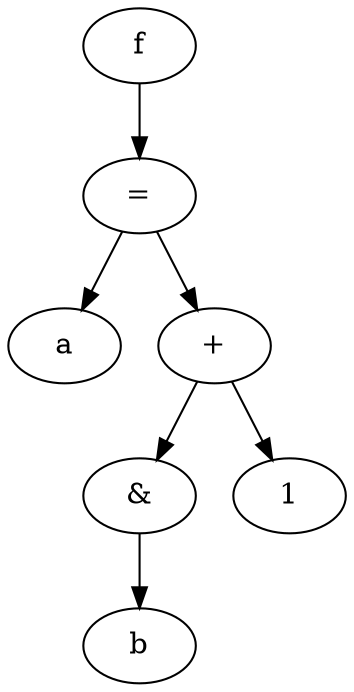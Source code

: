 digraph {
x5598e3231d70 -> x5598e3231c90
x5598e3231c90 -> x5598e3231810
x5598e3231c90 -> x5598e3231c20
x5598e3231c20 -> x5598e3231a60
x5598e3231c20 -> x5598e3231b40
x5598e3231a60 -> x5598e32319f0
x5598e3231d70 [label="f"];
x5598e3231c90 [label="="];
x5598e3231810 [label="a"];
x5598e3231c20 [label="+"];
x5598e3231a60 [label="&"];
x5598e32319f0 [label="b"];
x5598e3231b40 [label="1"];
}
